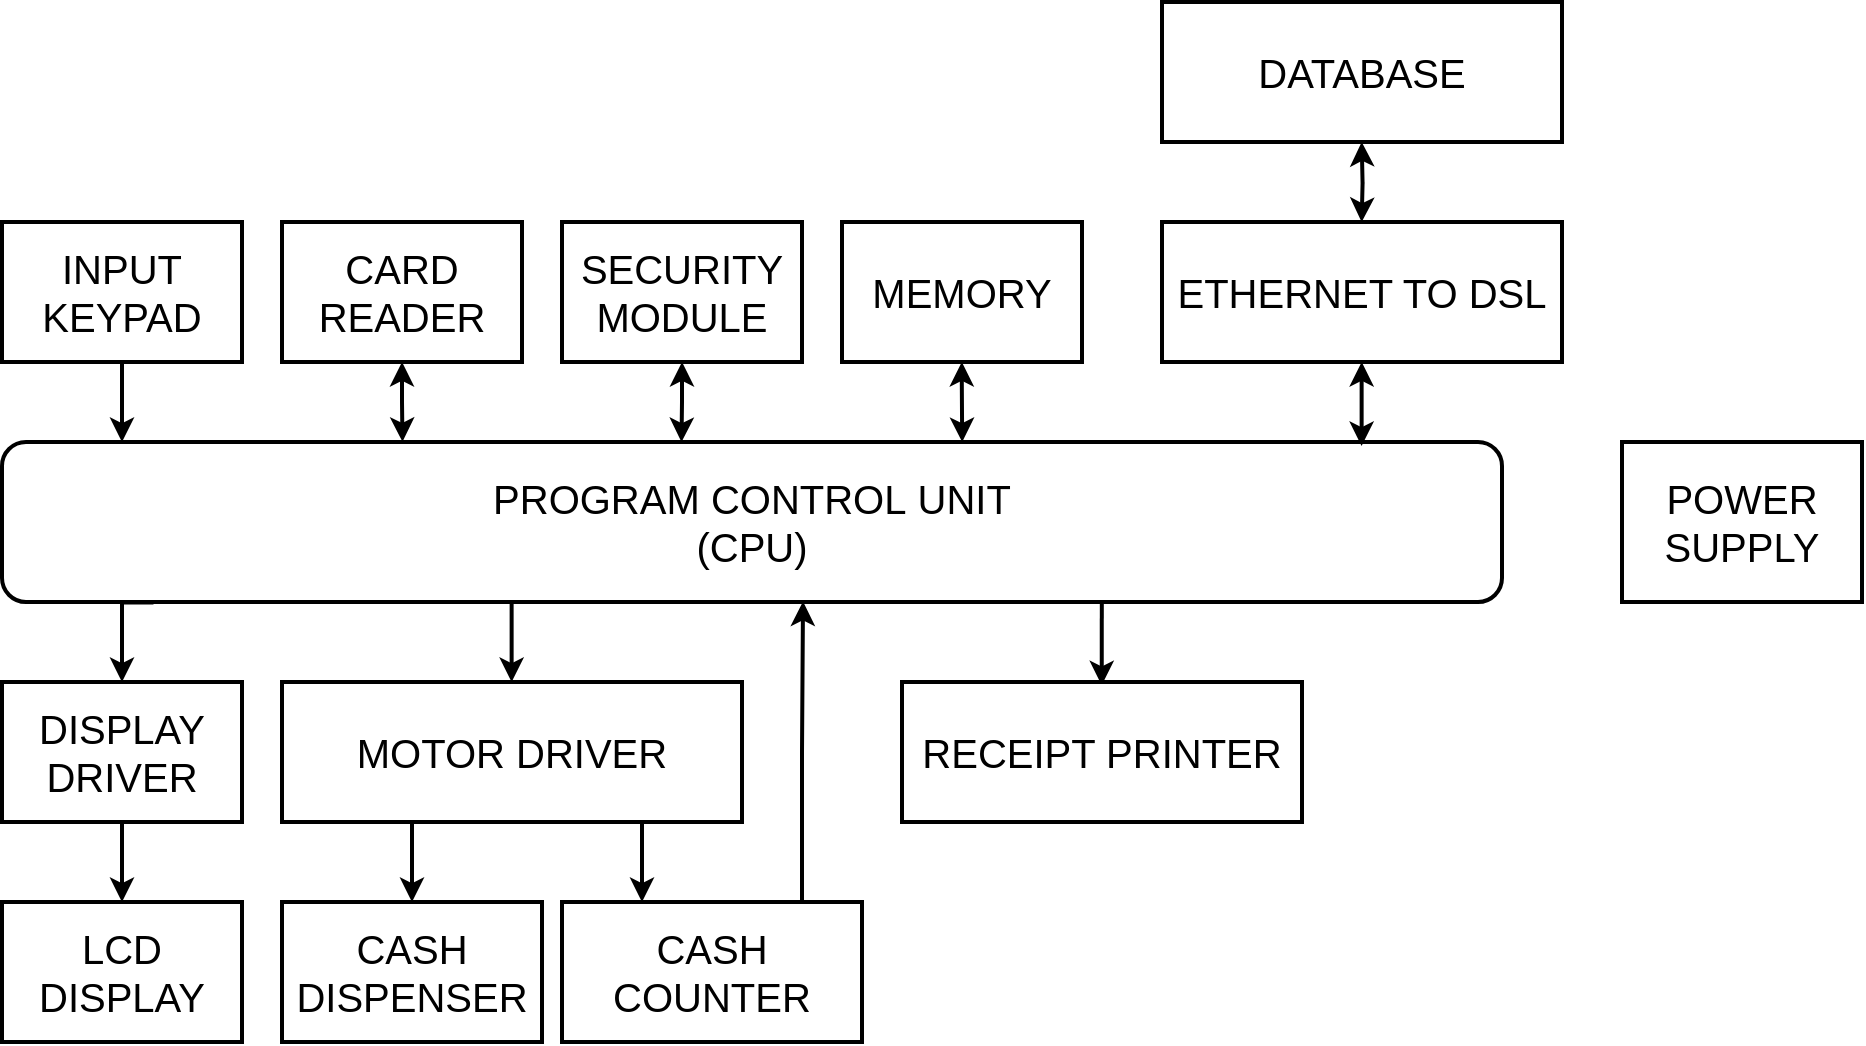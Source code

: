 <mxfile version="24.7.10">
  <diagram name="Page-1" id="GJvNtQZWxEFX7HvLYiD3">
    <mxGraphModel dx="1073" dy="850" grid="1" gridSize="10" guides="1" tooltips="1" connect="1" arrows="1" fold="1" page="1" pageScale="1" pageWidth="850" pageHeight="1100" math="0" shadow="0">
      <root>
        <mxCell id="0" />
        <mxCell id="1" parent="0" />
        <mxCell id="cpsZQK-FLdE7OVAf6ZgJ-1" value="PROGRAM&amp;nbsp;&lt;span style=&quot;background-color: initial;&quot;&gt;CONTROL&amp;nbsp;&lt;/span&gt;&lt;span style=&quot;background-color: initial;&quot;&gt;UNIT&lt;/span&gt;&lt;div&gt;&lt;span style=&quot;background-color: initial;&quot;&gt;(CPU)&lt;/span&gt;&lt;/div&gt;" style="rounded=1;whiteSpace=wrap;html=1;fontSize=20;strokeWidth=2;" vertex="1" parent="1">
          <mxGeometry x="120" y="540" width="750" height="80" as="geometry" />
        </mxCell>
        <mxCell id="cpsZQK-FLdE7OVAf6ZgJ-24" value="" style="edgeStyle=orthogonalEdgeStyle;rounded=0;orthogonalLoop=1;jettySize=auto;html=1;strokeWidth=2;" edge="1" parent="1" source="cpsZQK-FLdE7OVAf6ZgJ-2">
          <mxGeometry relative="1" as="geometry">
            <mxPoint x="180" y="540" as="targetPoint" />
          </mxGeometry>
        </mxCell>
        <mxCell id="cpsZQK-FLdE7OVAf6ZgJ-2" value="&lt;div&gt;INPUT&lt;/div&gt;&lt;div&gt;KEYPAD&lt;/div&gt;" style="rounded=0;whiteSpace=wrap;html=1;strokeWidth=2;fontSize=20;" vertex="1" parent="1">
          <mxGeometry x="120" y="430" width="120" height="70" as="geometry" />
        </mxCell>
        <mxCell id="cpsZQK-FLdE7OVAf6ZgJ-7" value="" style="edgeStyle=orthogonalEdgeStyle;rounded=0;orthogonalLoop=1;jettySize=auto;html=1;strokeWidth=2;startArrow=classic;startFill=1;entryX=0.267;entryY=-0.001;entryDx=0;entryDy=0;entryPerimeter=0;" edge="1" parent="1" source="cpsZQK-FLdE7OVAf6ZgJ-6" target="cpsZQK-FLdE7OVAf6ZgJ-1">
          <mxGeometry relative="1" as="geometry">
            <mxPoint x="750" y="175" as="targetPoint" />
            <Array as="points">
              <mxPoint x="320" y="520" />
              <mxPoint x="320" y="520" />
            </Array>
          </mxGeometry>
        </mxCell>
        <mxCell id="cpsZQK-FLdE7OVAf6ZgJ-6" value="&lt;div&gt;CARD READER&lt;/div&gt;" style="rounded=0;whiteSpace=wrap;html=1;strokeWidth=2;fontSize=20;" vertex="1" parent="1">
          <mxGeometry x="260" y="430" width="120" height="70" as="geometry" />
        </mxCell>
        <mxCell id="cpsZQK-FLdE7OVAf6ZgJ-11" value="" style="edgeStyle=orthogonalEdgeStyle;rounded=0;orthogonalLoop=1;jettySize=auto;html=1;strokeWidth=2;" edge="1" parent="1" source="cpsZQK-FLdE7OVAf6ZgJ-8" target="cpsZQK-FLdE7OVAf6ZgJ-10">
          <mxGeometry relative="1" as="geometry" />
        </mxCell>
        <mxCell id="cpsZQK-FLdE7OVAf6ZgJ-28" value="" style="edgeStyle=orthogonalEdgeStyle;rounded=0;orthogonalLoop=1;jettySize=auto;html=1;entryX=0.101;entryY=1.003;entryDx=0;entryDy=0;entryPerimeter=0;endArrow=none;endFill=0;startArrow=classic;startFill=1;strokeWidth=2;" edge="1" parent="1" source="cpsZQK-FLdE7OVAf6ZgJ-8" target="cpsZQK-FLdE7OVAf6ZgJ-1">
          <mxGeometry relative="1" as="geometry">
            <Array as="points">
              <mxPoint x="180" y="620" />
            </Array>
          </mxGeometry>
        </mxCell>
        <mxCell id="cpsZQK-FLdE7OVAf6ZgJ-8" value="&lt;div&gt;DISPLAY DRIVER&lt;/div&gt;" style="rounded=0;whiteSpace=wrap;html=1;strokeWidth=2;fontSize=20;" vertex="1" parent="1">
          <mxGeometry x="120" y="660" width="120" height="70" as="geometry" />
        </mxCell>
        <mxCell id="cpsZQK-FLdE7OVAf6ZgJ-10" value="LCD DISPLAY" style="rounded=0;whiteSpace=wrap;html=1;strokeWidth=2;fontSize=20;" vertex="1" parent="1">
          <mxGeometry x="120" y="770" width="120" height="70" as="geometry" />
        </mxCell>
        <mxCell id="cpsZQK-FLdE7OVAf6ZgJ-13" value="" style="edgeStyle=orthogonalEdgeStyle;rounded=0;orthogonalLoop=1;jettySize=auto;html=1;strokeWidth=2;startArrow=classic;startFill=1;entryX=0.453;entryY=0;entryDx=0;entryDy=0;entryPerimeter=0;" edge="1" parent="1" source="cpsZQK-FLdE7OVAf6ZgJ-12" target="cpsZQK-FLdE7OVAf6ZgJ-1">
          <mxGeometry relative="1" as="geometry">
            <mxPoint x="750" y="255" as="targetPoint" />
            <Array as="points">
              <mxPoint x="460" y="520" />
              <mxPoint x="460" y="520" />
            </Array>
          </mxGeometry>
        </mxCell>
        <mxCell id="cpsZQK-FLdE7OVAf6ZgJ-12" value="&lt;div&gt;SECURITY&lt;/div&gt;&lt;div&gt;MODULE&lt;/div&gt;" style="rounded=0;whiteSpace=wrap;html=1;strokeWidth=2;fontSize=20;" vertex="1" parent="1">
          <mxGeometry x="400" y="430" width="120" height="70" as="geometry" />
        </mxCell>
        <mxCell id="cpsZQK-FLdE7OVAf6ZgJ-14" value="&lt;div&gt;MEMORY&lt;/div&gt;" style="rounded=0;whiteSpace=wrap;html=1;strokeWidth=2;fontSize=20;" vertex="1" parent="1">
          <mxGeometry x="540" y="430" width="120" height="70" as="geometry" />
        </mxCell>
        <mxCell id="cpsZQK-FLdE7OVAf6ZgJ-19" value="" style="edgeStyle=orthogonalEdgeStyle;rounded=0;orthogonalLoop=1;jettySize=auto;html=1;strokeWidth=2;exitX=0.75;exitY=1;exitDx=0;exitDy=0;" edge="1" parent="1" source="cpsZQK-FLdE7OVAf6ZgJ-16" target="cpsZQK-FLdE7OVAf6ZgJ-18">
          <mxGeometry relative="1" as="geometry">
            <Array as="points">
              <mxPoint x="440" y="730" />
            </Array>
          </mxGeometry>
        </mxCell>
        <mxCell id="cpsZQK-FLdE7OVAf6ZgJ-16" value="&lt;div&gt;MOTOR DRIVER&lt;/div&gt;" style="rounded=0;whiteSpace=wrap;html=1;strokeWidth=2;fontSize=20;" vertex="1" parent="1">
          <mxGeometry x="260" y="660" width="230" height="70" as="geometry" />
        </mxCell>
        <mxCell id="cpsZQK-FLdE7OVAf6ZgJ-27" value="" style="edgeStyle=orthogonalEdgeStyle;rounded=0;orthogonalLoop=1;jettySize=auto;html=1;entryX=0.534;entryY=0.997;entryDx=0;entryDy=0;entryPerimeter=0;strokeWidth=2;" edge="1" parent="1" source="cpsZQK-FLdE7OVAf6ZgJ-18" target="cpsZQK-FLdE7OVAf6ZgJ-1">
          <mxGeometry relative="1" as="geometry">
            <mxPoint x="570" y="850" as="targetPoint" />
            <Array as="points">
              <mxPoint x="520" y="695" />
              <mxPoint x="520" y="695" />
            </Array>
          </mxGeometry>
        </mxCell>
        <mxCell id="cpsZQK-FLdE7OVAf6ZgJ-18" value="&lt;div&gt;CASH COUNTER&lt;/div&gt;" style="rounded=0;whiteSpace=wrap;html=1;strokeWidth=2;fontSize=20;" vertex="1" parent="1">
          <mxGeometry x="400" y="770" width="150" height="70" as="geometry" />
        </mxCell>
        <mxCell id="cpsZQK-FLdE7OVAf6ZgJ-22" value="" style="edgeStyle=orthogonalEdgeStyle;rounded=0;orthogonalLoop=1;jettySize=auto;html=1;strokeWidth=2;endArrow=none;endFill=0;startArrow=classic;startFill=1;" edge="1" parent="1" source="cpsZQK-FLdE7OVAf6ZgJ-21">
          <mxGeometry relative="1" as="geometry">
            <mxPoint x="325" y="730" as="targetPoint" />
            <Array as="points">
              <mxPoint x="325" y="740" />
              <mxPoint x="325" y="740" />
            </Array>
          </mxGeometry>
        </mxCell>
        <mxCell id="cpsZQK-FLdE7OVAf6ZgJ-21" value="&lt;div&gt;CASH DISPENSER&lt;/div&gt;" style="rounded=0;whiteSpace=wrap;html=1;strokeWidth=2;fontSize=20;" vertex="1" parent="1">
          <mxGeometry x="260" y="770" width="130" height="70" as="geometry" />
        </mxCell>
        <mxCell id="cpsZQK-FLdE7OVAf6ZgJ-23" value="POWER SUPPLY" style="rounded=0;whiteSpace=wrap;html=1;strokeWidth=2;fontSize=20;" vertex="1" parent="1">
          <mxGeometry x="930" y="540" width="120" height="80" as="geometry" />
        </mxCell>
        <mxCell id="cpsZQK-FLdE7OVAf6ZgJ-25" value="" style="edgeStyle=orthogonalEdgeStyle;rounded=0;orthogonalLoop=1;jettySize=auto;html=1;strokeWidth=2;startArrow=classic;startFill=1;entryX=0.78;entryY=0;entryDx=0;entryDy=0;entryPerimeter=0;" edge="1" parent="1">
          <mxGeometry relative="1" as="geometry">
            <mxPoint x="599.9" y="500" as="sourcePoint" />
            <mxPoint x="600.1" y="540" as="targetPoint" />
            <Array as="points">
              <mxPoint x="599.9" y="510" />
              <mxPoint x="599.9" y="510" />
            </Array>
          </mxGeometry>
        </mxCell>
        <mxCell id="cpsZQK-FLdE7OVAf6ZgJ-29" value="" style="edgeStyle=orthogonalEdgeStyle;rounded=0;orthogonalLoop=1;jettySize=auto;html=1;entryX=0.101;entryY=1.003;entryDx=0;entryDy=0;entryPerimeter=0;endArrow=none;endFill=0;startArrow=classic;startFill=1;strokeWidth=2;" edge="1" parent="1">
          <mxGeometry relative="1" as="geometry">
            <mxPoint x="374.82" y="660" as="sourcePoint" />
            <mxPoint x="374.82" y="620" as="targetPoint" />
            <Array as="points">
              <mxPoint x="374.82" y="620" />
            </Array>
          </mxGeometry>
        </mxCell>
        <mxCell id="cpsZQK-FLdE7OVAf6ZgJ-31" value="" style="edgeStyle=orthogonalEdgeStyle;rounded=0;orthogonalLoop=1;jettySize=auto;html=1;strokeWidth=2;startArrow=classic;startFill=1;" edge="1" parent="1">
          <mxGeometry relative="1" as="geometry">
            <mxPoint x="799.84" y="500.0" as="sourcePoint" />
            <mxPoint x="799.84" y="542" as="targetPoint" />
            <Array as="points">
              <mxPoint x="799.84" y="542" />
            </Array>
          </mxGeometry>
        </mxCell>
        <mxCell id="cpsZQK-FLdE7OVAf6ZgJ-33" value="" style="edgeStyle=orthogonalEdgeStyle;rounded=0;orthogonalLoop=1;jettySize=auto;html=1;strokeWidth=2;startArrow=classic;startFill=1;" edge="1" parent="1">
          <mxGeometry relative="1" as="geometry">
            <mxPoint x="799.84" y="430" as="sourcePoint" />
            <mxPoint x="799.84" y="390" as="targetPoint" />
          </mxGeometry>
        </mxCell>
        <mxCell id="cpsZQK-FLdE7OVAf6ZgJ-30" value="&lt;div&gt;ETHERNET TO DSL&lt;/div&gt;" style="rounded=0;whiteSpace=wrap;html=1;strokeWidth=2;fontSize=20;" vertex="1" parent="1">
          <mxGeometry x="700" y="430" width="200" height="70" as="geometry" />
        </mxCell>
        <mxCell id="cpsZQK-FLdE7OVAf6ZgJ-32" value="&lt;div&gt;DATABASE&lt;/div&gt;" style="rounded=0;whiteSpace=wrap;html=1;strokeWidth=2;fontSize=20;" vertex="1" parent="1">
          <mxGeometry x="700" y="320" width="200" height="70" as="geometry" />
        </mxCell>
        <mxCell id="cpsZQK-FLdE7OVAf6ZgJ-35" value="" style="edgeStyle=orthogonalEdgeStyle;rounded=0;orthogonalLoop=1;jettySize=auto;html=1;entryX=0.754;entryY=0.98;entryDx=0;entryDy=0;entryPerimeter=0;strokeWidth=2;startArrow=classic;startFill=1;endArrow=none;endFill=0;" edge="1" parent="1">
          <mxGeometry relative="1" as="geometry">
            <mxPoint x="669.86" y="661.61" as="sourcePoint" />
            <mxPoint x="669.86" y="620.01" as="targetPoint" />
            <Array as="points">
              <mxPoint x="669.36" y="619.61" />
            </Array>
          </mxGeometry>
        </mxCell>
        <mxCell id="cpsZQK-FLdE7OVAf6ZgJ-34" value="&lt;div&gt;RECEIPT PRINTER&lt;/div&gt;" style="rounded=0;whiteSpace=wrap;html=1;strokeWidth=2;fontSize=20;" vertex="1" parent="1">
          <mxGeometry x="570" y="660" width="200" height="70" as="geometry" />
        </mxCell>
      </root>
    </mxGraphModel>
  </diagram>
</mxfile>
